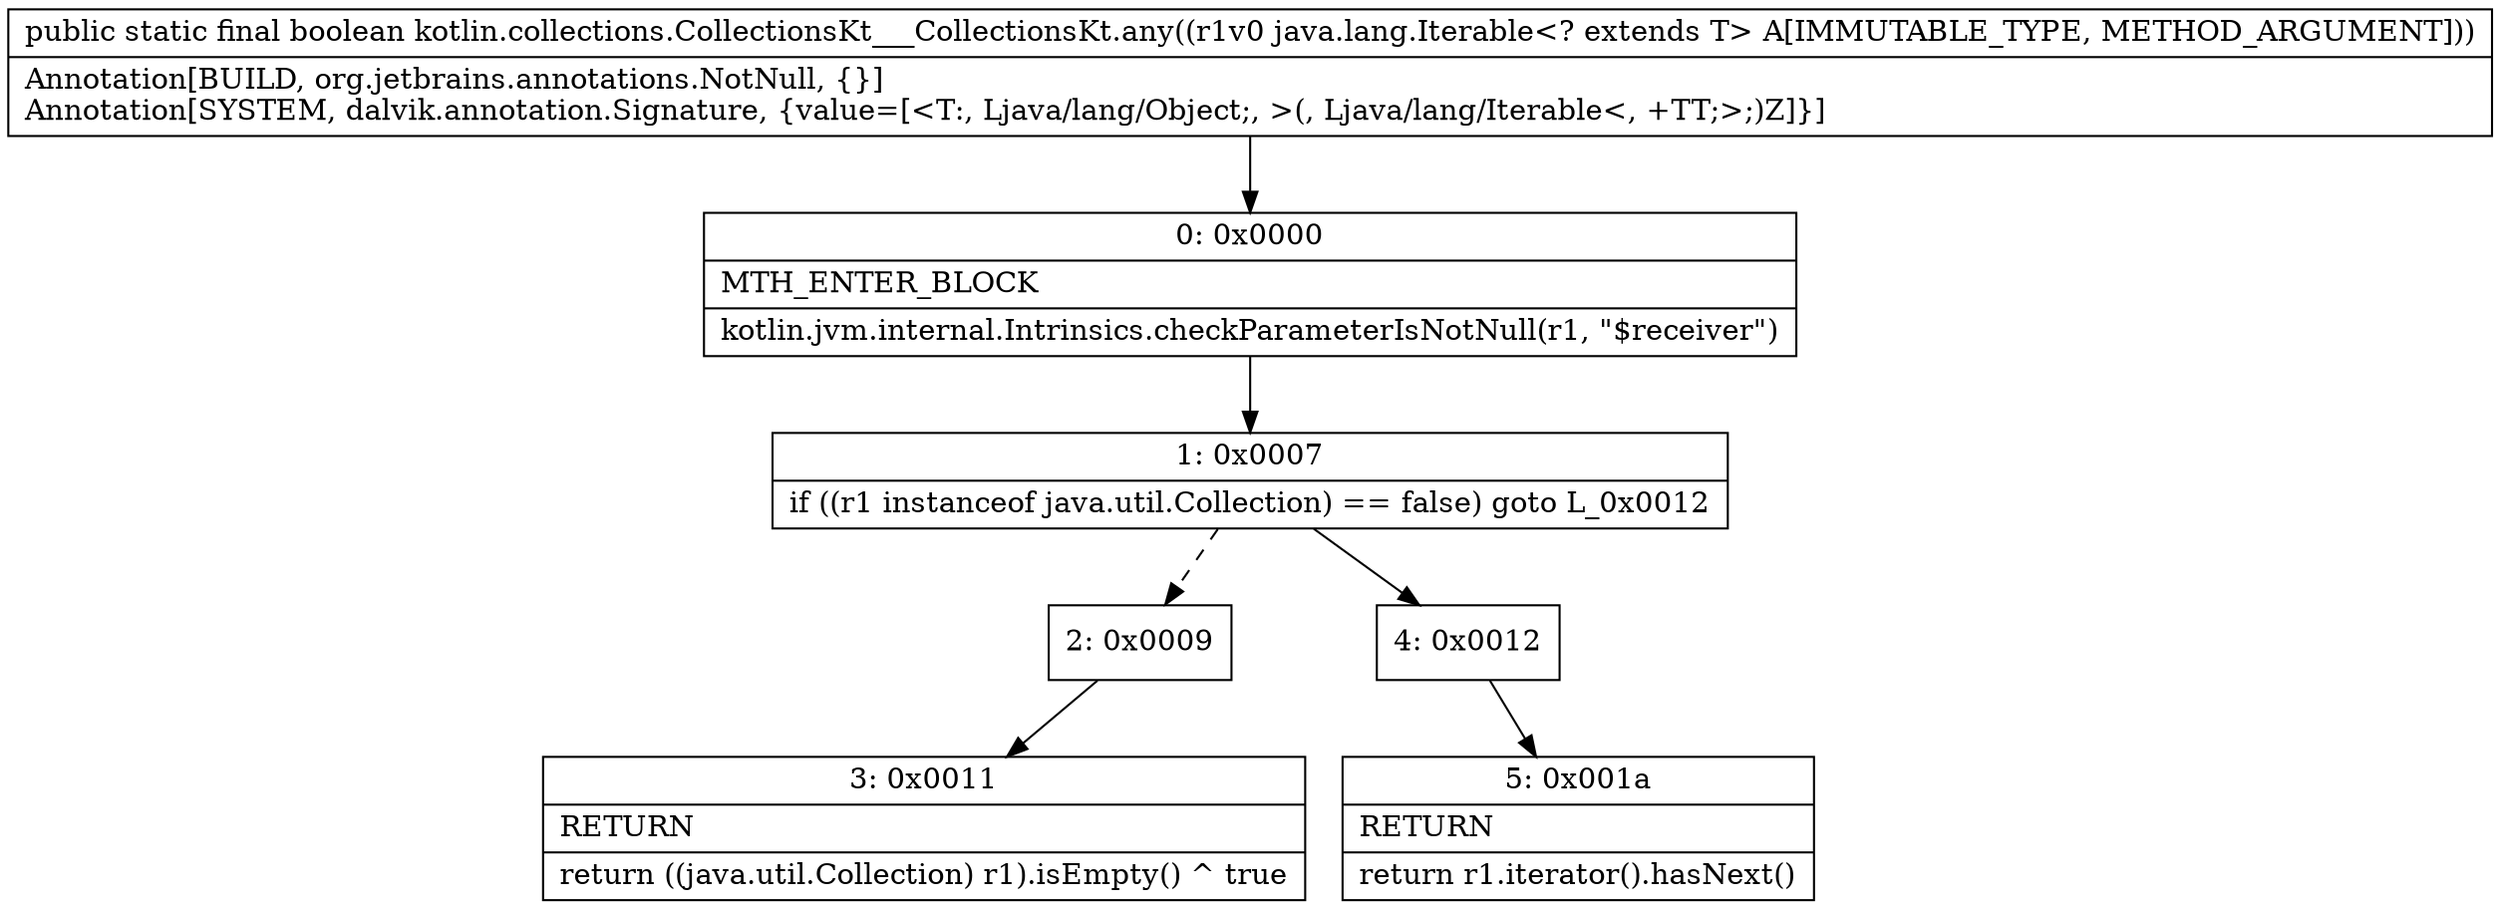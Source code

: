 digraph "CFG forkotlin.collections.CollectionsKt___CollectionsKt.any(Ljava\/lang\/Iterable;)Z" {
Node_0 [shape=record,label="{0\:\ 0x0000|MTH_ENTER_BLOCK\l|kotlin.jvm.internal.Intrinsics.checkParameterIsNotNull(r1, \"$receiver\")\l}"];
Node_1 [shape=record,label="{1\:\ 0x0007|if ((r1 instanceof java.util.Collection) == false) goto L_0x0012\l}"];
Node_2 [shape=record,label="{2\:\ 0x0009}"];
Node_3 [shape=record,label="{3\:\ 0x0011|RETURN\l|return ((java.util.Collection) r1).isEmpty() ^ true\l}"];
Node_4 [shape=record,label="{4\:\ 0x0012}"];
Node_5 [shape=record,label="{5\:\ 0x001a|RETURN\l|return r1.iterator().hasNext()\l}"];
MethodNode[shape=record,label="{public static final boolean kotlin.collections.CollectionsKt___CollectionsKt.any((r1v0 java.lang.Iterable\<? extends T\> A[IMMUTABLE_TYPE, METHOD_ARGUMENT]))  | Annotation[BUILD, org.jetbrains.annotations.NotNull, \{\}]\lAnnotation[SYSTEM, dalvik.annotation.Signature, \{value=[\<T:, Ljava\/lang\/Object;, \>(, Ljava\/lang\/Iterable\<, +TT;\>;)Z]\}]\l}"];
MethodNode -> Node_0;
Node_0 -> Node_1;
Node_1 -> Node_2[style=dashed];
Node_1 -> Node_4;
Node_2 -> Node_3;
Node_4 -> Node_5;
}


